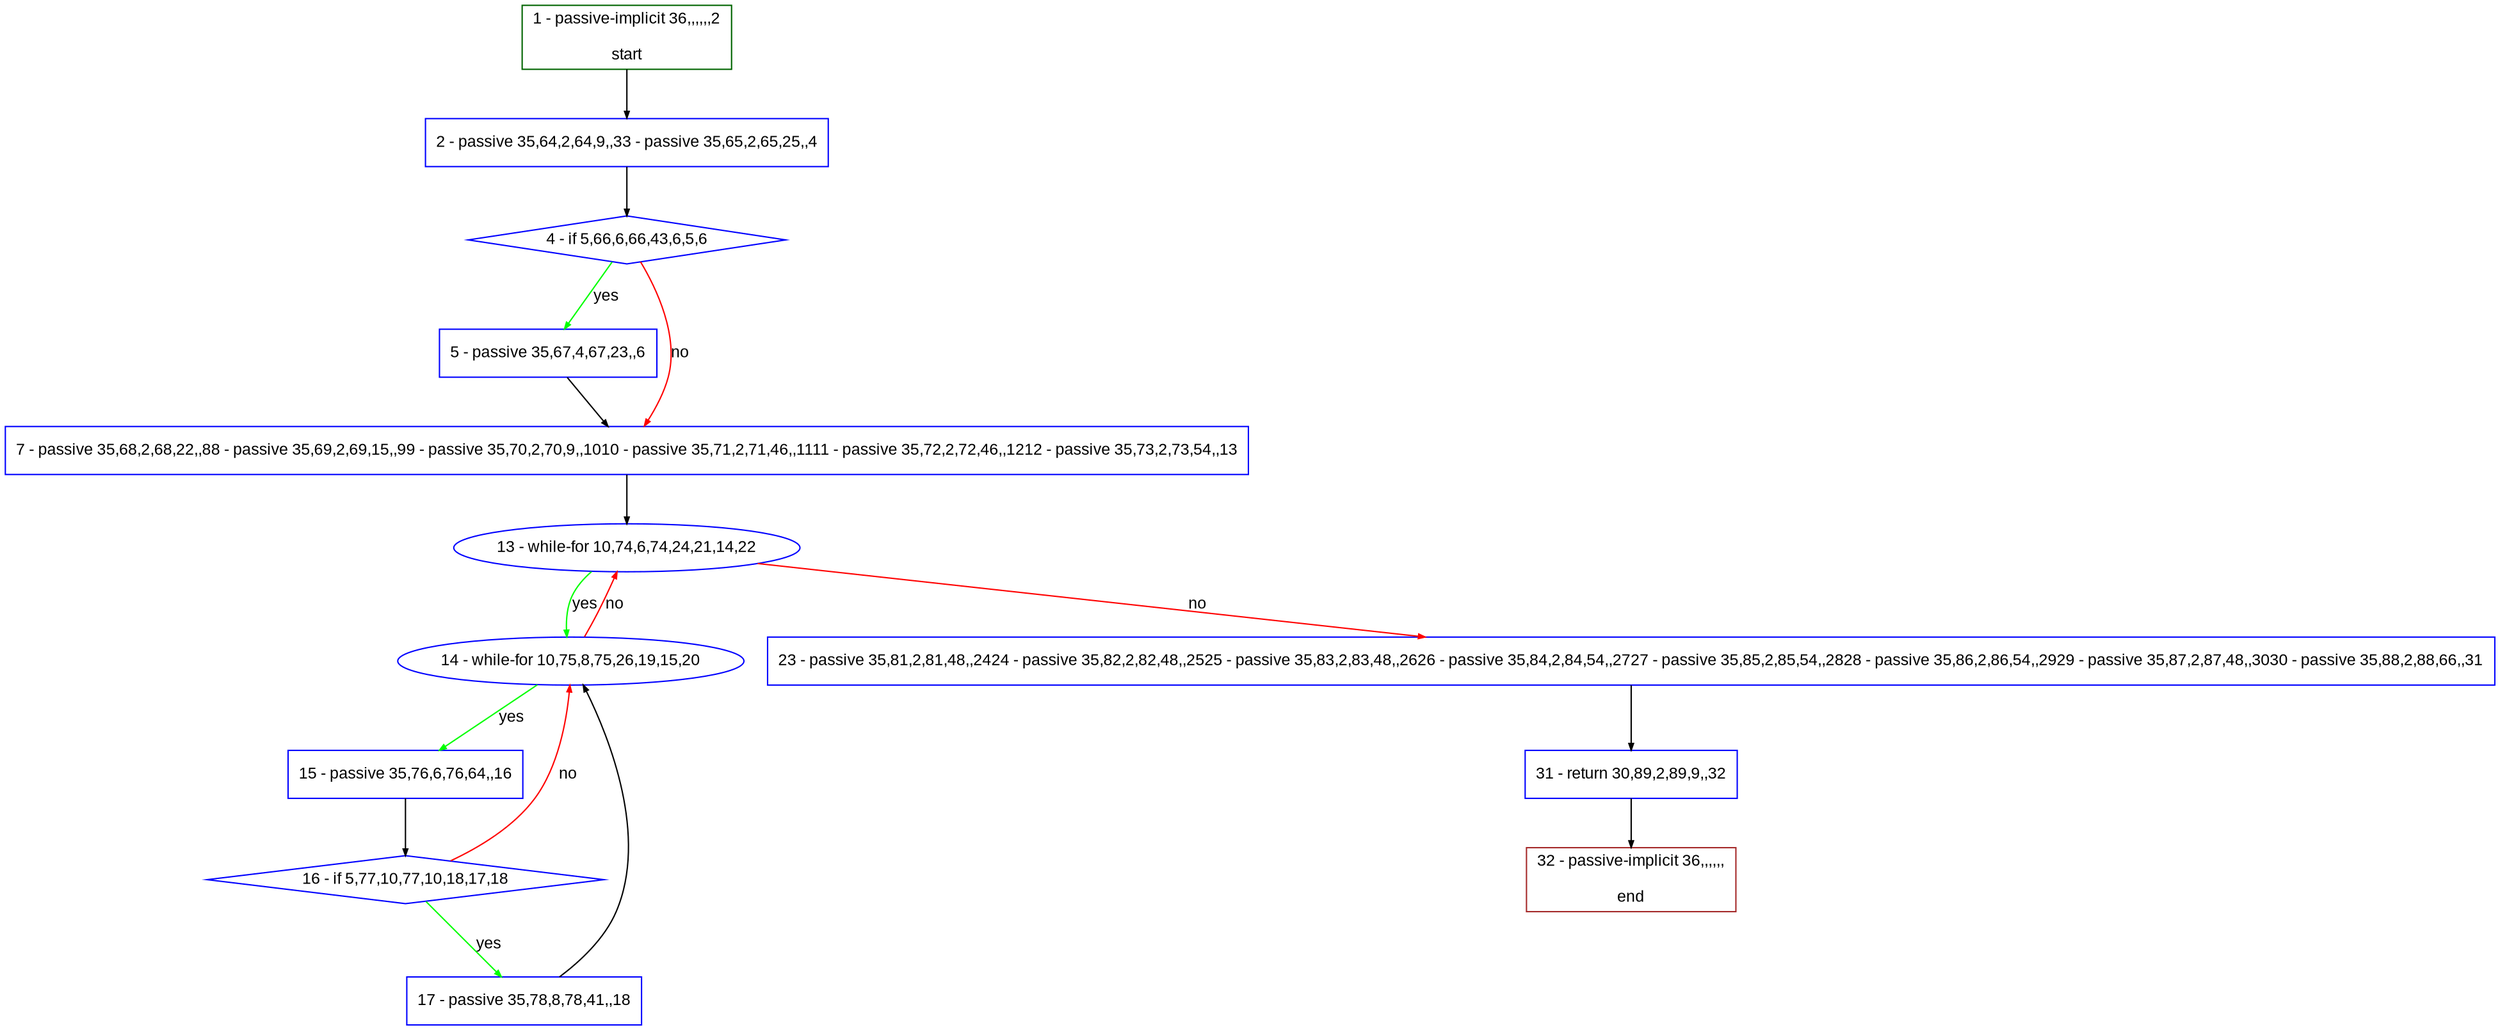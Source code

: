 digraph "" {
  graph [pack="true", label="", fontsize="12", packmode="clust", fontname="Arial", fillcolor="#FFFFCC", bgcolor="white", style="rounded,filled", compound="true"];
  node [node_initialized="no", label="", color="grey", fontsize="12", fillcolor="white", fontname="Arial", style="filled", shape="rectangle", compound="true", fixedsize="false"];
  edge [fontcolor="black", arrowhead="normal", arrowtail="none", arrowsize="0.5", ltail="", label="", color="black", fontsize="12", lhead="", fontname="Arial", dir="forward", compound="true"];
  __N1 [label="2 - passive 35,64,2,64,9,,33 - passive 35,65,2,65,25,,4", color="#0000ff", fillcolor="#ffffff", style="filled", shape="box"];
  __N2 [label="1 - passive-implicit 36,,,,,,2\n\nstart", color="#006400", fillcolor="#ffffff", style="filled", shape="box"];
  __N3 [label="4 - if 5,66,6,66,43,6,5,6", color="#0000ff", fillcolor="#ffffff", style="filled", shape="diamond"];
  __N4 [label="5 - passive 35,67,4,67,23,,6", color="#0000ff", fillcolor="#ffffff", style="filled", shape="box"];
  __N5 [label="7 - passive 35,68,2,68,22,,88 - passive 35,69,2,69,15,,99 - passive 35,70,2,70,9,,1010 - passive 35,71,2,71,46,,1111 - passive 35,72,2,72,46,,1212 - passive 35,73,2,73,54,,13", color="#0000ff", fillcolor="#ffffff", style="filled", shape="box"];
  __N6 [label="13 - while-for 10,74,6,74,24,21,14,22", color="#0000ff", fillcolor="#ffffff", style="filled", shape="oval"];
  __N7 [label="14 - while-for 10,75,8,75,26,19,15,20", color="#0000ff", fillcolor="#ffffff", style="filled", shape="oval"];
  __N8 [label="23 - passive 35,81,2,81,48,,2424 - passive 35,82,2,82,48,,2525 - passive 35,83,2,83,48,,2626 - passive 35,84,2,84,54,,2727 - passive 35,85,2,85,54,,2828 - passive 35,86,2,86,54,,2929 - passive 35,87,2,87,48,,3030 - passive 35,88,2,88,66,,31", color="#0000ff", fillcolor="#ffffff", style="filled", shape="box"];
  __N9 [label="15 - passive 35,76,6,76,64,,16", color="#0000ff", fillcolor="#ffffff", style="filled", shape="box"];
  __N10 [label="16 - if 5,77,10,77,10,18,17,18", color="#0000ff", fillcolor="#ffffff", style="filled", shape="diamond"];
  __N11 [label="17 - passive 35,78,8,78,41,,18", color="#0000ff", fillcolor="#ffffff", style="filled", shape="box"];
  __N12 [label="31 - return 30,89,2,89,9,,32", color="#0000ff", fillcolor="#ffffff", style="filled", shape="box"];
  __N13 [label="32 - passive-implicit 36,,,,,,\n\nend", color="#a52a2a", fillcolor="#ffffff", style="filled", shape="box"];
  __N2 -> __N1 [arrowhead="normal", arrowtail="none", color="#000000", label="", dir="forward"];
  __N1 -> __N3 [arrowhead="normal", arrowtail="none", color="#000000", label="", dir="forward"];
  __N3 -> __N4 [arrowhead="normal", arrowtail="none", color="#00ff00", label="yes", dir="forward"];
  __N3 -> __N5 [arrowhead="normal", arrowtail="none", color="#ff0000", label="no", dir="forward"];
  __N4 -> __N5 [arrowhead="normal", arrowtail="none", color="#000000", label="", dir="forward"];
  __N5 -> __N6 [arrowhead="normal", arrowtail="none", color="#000000", label="", dir="forward"];
  __N6 -> __N7 [arrowhead="normal", arrowtail="none", color="#00ff00", label="yes", dir="forward"];
  __N7 -> __N6 [arrowhead="normal", arrowtail="none", color="#ff0000", label="no", dir="forward"];
  __N6 -> __N8 [arrowhead="normal", arrowtail="none", color="#ff0000", label="no", dir="forward"];
  __N7 -> __N9 [arrowhead="normal", arrowtail="none", color="#00ff00", label="yes", dir="forward"];
  __N9 -> __N10 [arrowhead="normal", arrowtail="none", color="#000000", label="", dir="forward"];
  __N10 -> __N7 [arrowhead="normal", arrowtail="none", color="#ff0000", label="no", dir="forward"];
  __N10 -> __N11 [arrowhead="normal", arrowtail="none", color="#00ff00", label="yes", dir="forward"];
  __N11 -> __N7 [arrowhead="normal", arrowtail="none", color="#000000", label="", dir="forward"];
  __N8 -> __N12 [arrowhead="normal", arrowtail="none", color="#000000", label="", dir="forward"];
  __N12 -> __N13 [arrowhead="normal", arrowtail="none", color="#000000", label="", dir="forward"];
}
